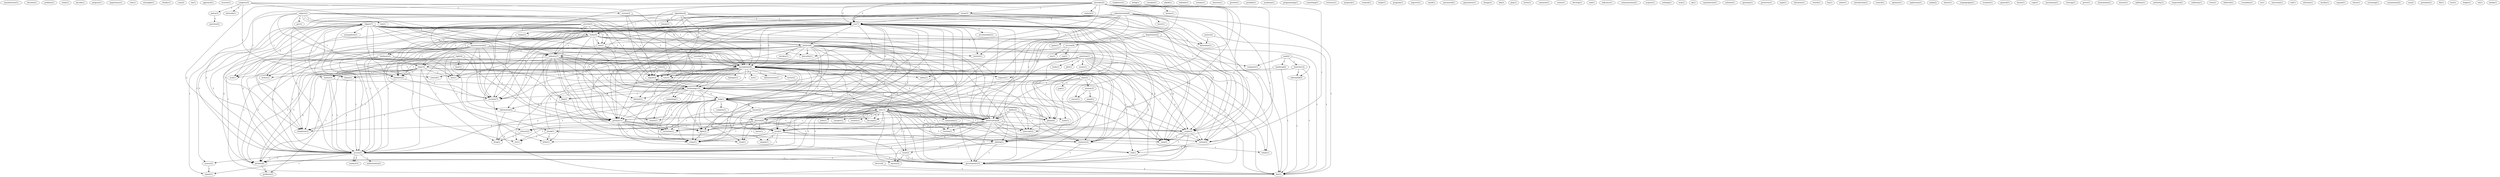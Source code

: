 digraph G {
  manufacturer [ label="manufacturer(1)" ];
  decision [ label="decision(1)" ];
  problem [ label="problem(1)" ];
  claim [ label="claim(1)" ];
  decode [ label="decode(1)" ];
  propose [ label="propose(1)" ];
  importance [ label="importance(1)" ];
  role [ label="role(1)" ];
  sternlight [ label="sternlight(1)" ];
  vitality [ label="vitality(1)" ];
  case [ label="case(2)" ];
  rm [ label="rm(1)" ];
  approach [ label="approach(1)" ];
  oversee [ label="oversee(1)" ];
  congress [ label="congress(3)" ];
  intensify [ label="intensify(1)" ];
  policy [ label="policy(3)" ];
  review [ label="review(3)" ];
  industry [ label="industry(7)" ];
  encryption [ label="encryption(26)" ];
  initiative [ label="initiative(2)" ];
  vladimirov [ label="vladimirov(1)" ];
  bring [ label="bring(1)" ];
  consider [ label="consider(1)" ];
  shield [ label="shield(1)" ];
  help [ label="help(2)" ];
  law [ label="law(13)" ];
  ensure [ label="ensure(2)" ];
  compete [ label="compete(1)" ];
  prevent [ label="prevent(4)" ];
  release [ label="release(2)" ];
  phone [ label="phone(4)" ];
  information [ label="information(2)" ];
  drug [ label="drug(1)" ];
  enforcement [ label="enforcement(9)" ];
  privacy [ label="privacy(11)" ];
  terrorism [ label="terrorism(1)" ];
  fight [ label="fight(2)" ];
  need [ label="need(2)" ];
  business [ label="business(3)" ];
  crime [ label="crime(1)" ];
  bullshit [ label="bullshit(1)" ];
  provides [ label="provides(5)" ];
  content [ label="content(2)" ];
  sense [ label="sense(2)" ];
  use [ label="use(4)" ];
  use [ label="use(7)" ];
  access [ label="access(2)" ];
  crypto [ label="crypto(5)" ];
  means [ label="means(1)" ];
  outlaw [ label="outlaw(2)" ];
  step [ label="step(2)" ];
  intercept [ label="intercept(2)" ];
  security [ label="security(7)" ];
  access [ label="access(5)" ];
  scheme [ label="scheme(1)" ];
  function [ label="function(1)" ];
  subject [ label="subject(1)" ];
  gov [ label="gov(1)" ];
  clipper [ label="clipper(7)" ];
  text [ label="text(1)" ];
  announcement [ label="announcement(2)" ];
  control [ label="control(1)" ];
  export [ label="export(2)" ];
  ncsl [ label="ncsl(1)" ];
  chip [ label="chip(10)" ];
  export [ label="export(3)" ];
  nist [ label="nist(1)" ];
  csrc [ label="csrc(1)" ];
  growth [ label="growth(1)" ];
  department [ label="department(2)" ];
  escrow [ label="escrow(6)" ];
  point [ label="point(1)" ];
  determine [ label="determine(1)" ];
  key [ label="key(1)" ];
  prohibit [ label="prohibit(1)" ];
  academia [ label="academia(1)" ];
  programming [ label="programming(1)" ];
  something [ label="something(1)" ];
  torrance [ label="torrance(1)" ];
  proposal [ label="proposal(1)" ];
  hide [ label="hide(2)" ];
  snooper [ label="snooper(1)" ];
  resolve [ label="resolve(1)" ];
  decrypt [ label="decrypt(2)" ];
  community [ label="community(1)" ];
  citizen [ label="citizen(1)" ];
  tell [ label="tell(1)" ];
  trust [ label="trust(2)" ];
  tension [ label="tension(1)" ];
  misuse [ label="misuse(2)" ];
  abiding [ label="abiding(1)" ];
  trust [ label="trust(2)" ];
  government [ label="government(15)" ];
  wanted [ label="wanted(1)" ];
  right [ label="right(4)" ];
  bear [ label="bear(1)" ];
  break [ label="break(1)" ];
  matter [ label="matter(3)" ];
  product [ label="product(6)" ];
  helps [ label="helps(1)" ];
  program [ label="program(1)" ];
  improve [ label="improve(1)" ];
  ability [ label="ability(2)" ];
  state [ label="state(1)" ];
  mail [ label="mail(2)" ];
  computer [ label="computer(1)" ];
  hamburg [ label="hamburg(4)" ];
  bontchev [ label="bontchev(3)" ];
  informatik [ label="informatik(3)" ];
  edge [ label="edge(1)" ];
  smell [ label="smell(1)" ];
  announced [ label="announced(1)" ];
  guarantees [ label="guarantees(1)" ];
  design [ label="design(1)" ];
  bla [ label="bla(2)" ];
  run [ label="run(1)" ];
  obscurity [ label="obscurity(1)" ];
  see [ label="see(1)" ];
  play [ label="play(1)" ];
  algorithm [ label="algorithm(4)" ];
  today [ label="today(6)" ];
  protect [ label="protect(8)" ];
  remain [ label="remain(1)" ];
  assess [ label="assess(2)" ];
  assure [ label="assure(1)" ];
  report [ label="report(1)" ];
  invite [ label="invite(1)" ];
  comment [ label="comment(1)" ];
  center [ label="center(1)" ];
  develop [ label="develop(1)" ];
  provide [ label="provide(5)" ];
  hardware [ label="hardware(2)" ];
  one [ label="one(1)" ];
  claims [ label="claims(1)" ];
  end [ label="end(1)" ];
  indicates [ label="indicates(1)" ];
  communication [ label="communication(1)" ];
  acquire [ label="acquire(1)" ];
  nothing [ label="nothing(1)" ];
  won [ label="won(1)" ];
  monopolism [ label="monopolism(1)" ];
  technology [ label="technology(15)" ];
  doesn [ label="doesn(2)" ];
  doesn [ label="doesn(1)" ];
  telephone [ label="telephone(3)" ];
  writes [ label="writes(1)" ];
  ok [ label="ok(1)" ];
  manufacture [ label="manufacture(1)" ];
  restrict [ label="restrict(1)" ];
  accommodate [ label="accommodate(1)" ];
  help [ label="help(1)" ];
  latter [ label="latter(1)" ];
  etc [ label="etc(1)" ];
  bribe [ label="bribe(1)" ];
  steal [ label="steal(1)" ];
  question [ label="question(2)" ];
  solution [ label="solution(1)" ];
  germany [ label="germany(1)" ];
  preserves [ label="preserves(1)" ];
  voice [ label="voice(3)" ];
  decides [ label="decides(1)" ];
  nope [ label="nope(1)" ];
  threatens [ label="threatens(1)" ];
  sword [ label="sword(1)" ];
  fax [ label="fax(1)" ];
  order [ label="order(1)" ];
  administration [ label="administration(6)" ];
  leave [ label="leave(1)" ];
  safety [ label="safety(1)" ];
  find [ label="find(2)" ];
  device [ label="device(4)" ];
  introduction [ label="introduction(1)" ];
  council [ label="council(1)" ];
  time [ label="time(2)" ];
  pop [ label="pop(1)" ];
  system [ label="system(3)" ];
  optimist [ label="optimist(1)" ];
  mykotronx [ label="mykotronx(1)" ];
  mafia [ label="mafia(2)" ];
  interest [ label="interest(1)" ];
  future [ label="future(1)" ];
  american [ label="american(1)" ];
  looks [ label="looks(1)" ];
  plot [ label="plot(1)" ];
  seems [ label="seems(1)" ];
  whole [ label="whole(1)" ];
  cryptography [ label="cryptography(1)" ];
  act [ label="act(1)" ];
  infrastructure [ label="infrastructure(1)" ];
  sector [ label="sector(1)" ];
  computing [ label="computing(1)" ];
  dialogue [ label="dialogue(1)" ];
  evaluate [ label="evaluate(1)" ];
  general [ label="general(1)" ];
  house [ label="house(1)" ];
  vogt [ label="vogt(1)" ];
  mechanism [ label="mechanism(1)" ];
  request [ label="request(1)" ];
  wiretap [ label="wiretap(1)" ];
  authorization [ label="authorization(1)" ];
  conduct [ label="conduct(1)" ];
  prove [ label="prove(1)" ];
  employ [ label="employ(1)" ];
  panel [ label="panel(1)" ];
  formulation [ label="formulation(1)" ];
  vesselin [ label="vesselin(3)" ];
  strasse [ label="strasse(1)" ];
  addition [ label="addition(1)" ];
  authority [ label="authority(1)" ];
  produces [ label="produces(1)" ];
  respected [ label="respected(1)" ];
  california [ label="california(1)" ];
  justice [ label="justice(2)" ];
  virus [ label="virus(1)" ];
  believed [ label="believed(1)" ];
  american [ label="american(1)" ];
  scrambles [ label="scrambles(1)" ];
  re [ label="re(1)" ];
  university [ label="university(1)" ];
  sell [ label="sell(1)" ];
  attorney [ label="attorney(1)" ];
  facility [ label="facility(1)" ];
  expand [ label="expand(1)" ];
  listen [ label="listen(1)" ];
  screening [ label="screening(1)" ];
  examination [ label="examination(2)" ];
  nsa [ label="nsa(2)" ];
  president [ label="president(1)" ];
  fbi [ label="fbi(1)" ];
  test [ label="test(1)" ];
  forget [ label="forget(1)" ];
  tel [ label="tel(1)" ];
  koelln [ label="koelln(1)" ];
  congress -> intensify [ label="1" ];
  congress -> policy [ label="1" ];
  congress -> review [ label="1" ];
  congress -> industry [ label="2" ];
  congress -> encryption [ label="1" ];
  congress -> initiative [ label="1" ];
  help -> law [ label="1" ];
  help -> ensure [ label="1" ];
  help -> compete [ label="1" ];
  help -> prevent [ label="1" ];
  help -> release [ label="2" ];
  help -> phone [ label="1" ];
  help -> information [ label="2" ];
  help -> drug [ label="1" ];
  help -> enforcement [ label="1" ];
  help -> privacy [ label="1" ];
  help -> terrorism [ label="1" ];
  help -> fight [ label="1" ];
  help -> need [ label="1" ];
  help -> business [ label="1" ];
  help -> crime [ label="1" ];
  provides -> content [ label="2" ];
  provides -> law [ label="2" ];
  provides -> sense [ label="1" ];
  provides -> use [ label="2" ];
  provides -> prevent [ label="1" ];
  provides -> phone [ label="1" ];
  provides -> encryption [ label="1" ];
  provides -> use [ label="2" ];
  provides -> enforcement [ label="2" ];
  provides -> access [ label="2" ];
  provides -> crypto [ label="1" ];
  provides -> means [ label="1" ];
  provides -> outlaw [ label="1" ];
  provides -> step [ label="1" ];
  provides -> intercept [ label="1" ];
  provides -> security [ label="1" ];
  provides -> access [ label="2" ];
  subject -> gov [ label="1" ];
  subject -> clipper [ label="1" ];
  subject -> text [ label="1" ];
  subject -> announcement [ label="1" ];
  subject -> control [ label="1" ];
  subject -> export [ label="1" ];
  subject -> ncsl [ label="1" ];
  subject -> chip [ label="1" ];
  subject -> export [ label="1" ];
  subject -> nist [ label="1" ];
  subject -> csrc [ label="1" ];
  department -> escrow [ label="1" ];
  department -> point [ label="1" ];
  department -> determine [ label="1" ];
  department -> key [ label="1" ];
  law -> hide [ label="1" ];
  law -> snooper [ label="1" ];
  law -> prevent [ label="1" ];
  law -> resolve [ label="1" ];
  law -> phone [ label="1" ];
  law -> decrypt [ label="1" ];
  law -> industry [ label="2" ];
  law -> encryption [ label="1" ];
  law -> community [ label="1" ];
  law -> enforcement [ label="9" ];
  law -> access [ label="3" ];
  law -> privacy [ label="1" ];
  law -> crypto [ label="1" ];
  law -> terrorism [ label="1" ];
  law -> fight [ label="1" ];
  law -> outlaw [ label="1" ];
  law -> need [ label="1" ];
  law -> citizen [ label="1" ];
  law -> tell [ label="1" ];
  law -> trust [ label="1" ];
  law -> intercept [ label="1" ];
  law -> tension [ label="1" ];
  law -> misuse [ label="1" ];
  law -> abiding [ label="3" ];
  law -> access [ label="3" ];
  law -> trust [ label="1" ];
  law -> government [ label="3" ];
  law -> crime [ label="1" ];
  right -> bear [ label="2" ];
  right -> break [ label="1" ];
  right -> encryption [ label="3" ];
  right -> matter [ label="2" ];
  right -> privacy [ label="1" ];
  right -> product [ label="3" ];
  ability -> phone [ label="1" ];
  ability -> decrypt [ label="1" ];
  ability -> enforcement [ label="1" ];
  ability -> state [ label="1" ];
  ability -> intercept [ label="1" ];
  sense -> use [ label="1" ];
  sense -> prevent [ label="1" ];
  sense -> encryption [ label="1" ];
  sense -> use [ label="1" ];
  sense -> privacy [ label="1" ];
  sense -> crypto [ label="1" ];
  sense -> outlaw [ label="1" ];
  sense -> step [ label="1" ];
  sense -> security [ label="1" ];
  mail -> computer [ label="1" ];
  mail -> hamburg [ label="1" ];
  mail -> bontchev [ label="1" ];
  mail -> informatik [ label="1" ];
  escrow -> run [ label="1" ];
  escrow -> obscurity [ label="1" ];
  escrow -> see [ label="1" ];
  algorithm -> use [ label="1" ];
  algorithm -> today [ label="1" ];
  algorithm -> protect [ label="1" ];
  algorithm -> use [ label="1" ];
  algorithm -> remain [ label="1" ];
  algorithm -> assess [ label="1" ];
  algorithm -> obscurity [ label="1" ];
  algorithm -> assure [ label="1" ];
  algorithm -> report [ label="1" ];
  algorithm -> security [ label="1" ];
  algorithm -> key [ label="1" ];
  ensure -> use [ label="1" ];
  ensure -> use [ label="1" ];
  ensure -> enforcement [ label="1" ];
  ensure -> terrorism [ label="1" ];
  ensure -> fight [ label="1" ];
  ensure -> need [ label="1" ];
  ensure -> crime [ label="1" ];
  provide -> hardware [ label="1" ];
  provide -> prevent [ label="1" ];
  provide -> today [ label="1" ];
  provide -> one [ label="1" ];
  provide -> claims [ label="1" ];
  provide -> encryption [ label="3" ];
  provide -> access [ label="2" ];
  provide -> privacy [ label="2" ];
  provide -> product [ label="2" ];
  provide -> abiding [ label="1" ];
  provide -> access [ label="2" ];
  provide -> key [ label="1" ];
  clipper -> monopolism [ label="1" ];
  clipper -> prevent [ label="1" ];
  clipper -> today [ label="1" ];
  clipper -> one [ label="1" ];
  clipper -> industry [ label="1" ];
  clipper -> encryption [ label="3" ];
  clipper -> enforcement [ label="3" ];
  clipper -> matter [ label="1" ];
  clipper -> access [ label="3" ];
  clipper -> privacy [ label="1" ];
  clipper -> ncsl [ label="2" ];
  clipper -> technology [ label="2" ];
  clipper -> need [ label="1" ];
  clipper -> nist [ label="2" ];
  clipper -> initiative [ label="1" ];
  clipper -> security [ label="1" ];
  clipper -> doesn [ label="1" ];
  clipper -> abiding [ label="1" ];
  clipper -> access [ label="3" ];
  clipper -> csrc [ label="2" ];
  clipper -> doesn [ label="1" ];
  clipper -> telephone [ label="1" ];
  clipper -> writes [ label="1" ];
  use -> hardware [ label="1" ];
  use -> prevent [ label="1" ];
  use -> release [ label="1" ];
  use -> today [ label="2" ];
  use -> phone [ label="1" ];
  use -> protect [ label="1" ];
  use -> information [ label="1" ];
  use -> restrict [ label="1" ];
  use -> industry [ label="1" ];
  use -> accommodate [ label="1" ];
  use -> encryption [ label="1" ];
  use -> enforcement [ label="1" ];
  use -> access [ label="1" ];
  use -> privacy [ label="2" ];
  use -> crypto [ label="1" ];
  use -> technology [ label="2" ];
  use -> chip [ label="2" ];
  use -> outlaw [ label="1" ];
  use -> step [ label="1" ];
  use -> help [ label="1" ];
  use -> access [ label="1" ];
  use -> government [ label="2" ];
  hardware -> encryption [ label="1" ];
  hardware -> access [ label="1" ];
  hardware -> product [ label="1" ];
  hardware -> access [ label="1" ];
  hardware -> key [ label="1" ];
  prevent -> release [ label="1" ];
  prevent -> break [ label="1" ];
  prevent -> latter [ label="1" ];
  prevent -> encryption [ label="1" ];
  prevent -> use [ label="1" ];
  prevent -> etc [ label="1" ];
  prevent -> crypto [ label="1" ];
  prevent -> bribe [ label="1" ];
  prevent -> outlaw [ label="1" ];
  prevent -> step [ label="1" ];
  prevent -> steal [ label="1" ];
  policy -> question [ label="2" ];
  review -> export [ label="1" ];
  review -> use [ label="1" ];
  review -> export [ label="1" ];
  release -> drug [ label="1" ];
  break -> encryption [ label="1" ];
  break -> etc [ label="1" ];
  break -> bribe [ label="1" ];
  break -> steal [ label="1" ];
  today -> phone [ label="1" ];
  today -> protect [ label="1" ];
  today -> information [ label="1" ];
  today -> one [ label="1" ];
  today -> industry [ label="1" ];
  today -> enforcement [ label="1" ];
  today -> privacy [ label="2" ];
  today -> technology [ label="1" ];
  today -> initiative [ label="1" ];
  today -> help [ label="1" ];
  today -> security [ label="1" ];
  today -> telephone [ label="1" ];
  announcement -> industry [ label="1" ];
  announcement -> encryption [ label="1" ];
  announcement -> enforcement [ label="1" ];
  announcement -> privacy [ label="1" ];
  announcement -> ncsl [ label="1" ];
  announcement -> nist [ label="1" ];
  announcement -> initiative [ label="1" ];
  announcement -> security [ label="1" ];
  announcement -> csrc [ label="1" ];
  announcement -> telephone [ label="1" ];
  announcement -> writes [ label="1" ];
  voice -> control [ label="1" ];
  voice -> export [ label="1" ];
  voice -> export [ label="1" ];
  voice -> business [ label="1" ];
  voice -> government [ label="1" ];
  phone -> use [ label="1" ];
  protect -> information [ label="3" ];
  protect -> drug [ label="1" ];
  protect -> computer [ label="1" ];
  protect -> decrypt [ label="1" ];
  protect -> decides [ label="1" ];
  protect -> industry [ label="1" ];
  protect -> encryption [ label="1" ];
  protect -> enforcement [ label="1" ];
  protect -> privacy [ label="6" ];
  protect -> etc [ label="1" ];
  protect -> terrorism [ label="1" ];
  protect -> bribe [ label="1" ];
  protect -> fight [ label="1" ];
  protect -> technology [ label="1" ];
  protect -> need [ label="1" ];
  protect -> obscurity [ label="1" ];
  protect -> citizen [ label="1" ];
  protect -> misuse [ label="1" ];
  protect -> help [ label="1" ];
  protect -> security [ label="1" ];
  protect -> abiding [ label="1" ];
  protect -> business [ label="1" ];
  protect -> steal [ label="1" ];
  protect -> government [ label="1" ];
  protect -> crime [ label="1" ];
  protect -> key [ label="1" ];
  information -> drug [ label="1" ];
  information -> privacy [ label="1" ];
  one -> restrict [ label="1" ];
  one -> encryption [ label="1" ];
  one -> use [ label="1" ];
  one -> enforcement [ label="1" ];
  one -> access [ label="2" ];
  one -> technology [ label="1" ];
  one -> access [ label="2" ];
  administration -> restrict [ label="2" ];
  administration -> encryption [ label="3" ];
  administration -> export [ label="1" ];
  administration -> use [ label="2" ];
  administration -> enforcement [ label="1" ];
  administration -> access [ label="2" ];
  administration -> privacy [ label="1" ];
  administration -> crypto [ label="2" ];
  administration -> outlaw [ label="1" ];
  administration -> export [ label="1" ];
  administration -> tell [ label="1" ];
  administration -> leave [ label="1" ];
  administration -> determine [ label="1" ];
  administration -> safety [ label="1" ];
  administration -> access [ label="2" ];
  administration -> find [ label="2" ];
  administration -> key [ label="1" ];
  device -> key [ label="1" ];
  time -> pop [ label="1" ];
  time -> enforcement [ label="1" ];
  time -> system [ label="1" ];
  time -> state [ label="1" ];
  time -> technology [ label="1" ];
  time -> intercept [ label="1" ];
  industry -> encryption [ label="1" ];
  industry -> enforcement [ label="2" ];
  industry -> privacy [ label="2" ];
  industry -> terrorism [ label="1" ];
  industry -> fight [ label="1" ];
  industry -> need [ label="1" ];
  industry -> interest [ label="1" ];
  industry -> initiative [ label="1" ];
  industry -> help [ label="1" ];
  industry -> security [ label="1" ];
  industry -> telephone [ label="1" ];
  industry -> find [ label="1" ];
  industry -> crime [ label="1" ];
  american -> encryption [ label="3" ];
  american -> looks [ label="1" ];
  american -> matter [ label="3" ];
  american -> plot [ label="1" ];
  american -> crypto [ label="2" ];
  american -> seems [ label="2" ];
  american -> fight [ label="1" ];
  american -> product [ label="3" ];
  american -> business [ label="1" ];
  american -> government [ label="2" ];
  american -> whole [ label="1" ];
  encryption -> community [ label="1" ];
  encryption -> export [ label="1" ];
  encryption -> use [ label="5" ];
  encryption -> act [ label="1" ];
  encryption -> enforcement [ label="3" ];
  encryption -> privacy [ label="4" ];
  encryption -> etc [ label="2" ];
  encryption -> ncsl [ label="1" ];
  encryption -> crypto [ label="3" ];
  encryption -> infrastructure [ label="1" ];
  encryption -> terrorism [ label="1" ];
  encryption -> bribe [ label="2" ];
  encryption -> sector [ label="1" ];
  encryption -> fight [ label="1" ];
  encryption -> technology [ label="4" ];
  encryption -> outlaw [ label="3" ];
  encryption -> export [ label="1" ];
  encryption -> need [ label="1" ];
  encryption -> computing [ label="1" ];
  encryption -> dialogue [ label="1" ];
  encryption -> nist [ label="1" ];
  encryption -> tell [ label="1" ];
  encryption -> step [ label="2" ];
  encryption -> tension [ label="1" ];
  encryption -> interest [ label="1" ];
  encryption -> product [ label="4" ];
  encryption -> help [ label="3" ];
  encryption -> safety [ label="1" ];
  encryption -> business [ label="2" ];
  encryption -> csrc [ label="1" ];
  encryption -> steal [ label="2" ];
  encryption -> government [ label="1" ];
  encryption -> find [ label="1" ];
  encryption -> crime [ label="1" ];
  export -> use [ label="1" ];
  export -> crypto [ label="1" ];
  export -> technology [ label="1" ];
  use -> enforcement [ label="1" ];
  use -> access [ label="1" ];
  use -> privacy [ label="2" ];
  use -> crypto [ label="1" ];
  use -> technology [ label="2" ];
  use -> chip [ label="2" ];
  use -> outlaw [ label="1" ];
  use -> step [ label="1" ];
  use -> help [ label="1" ];
  use -> access [ label="1" ];
  use -> government [ label="2" ];
  hamburg -> request [ label="1" ];
  hamburg -> key [ label="1" ];
  enforcement -> access [ label="2" ];
  enforcement -> crypto [ label="1" ];
  enforcement -> terrorism [ label="1" ];
  enforcement -> fight [ label="1" ];
  enforcement -> outlaw [ label="1" ];
  enforcement -> need [ label="1" ];
  enforcement -> tell [ label="1" ];
  enforcement -> intercept [ label="1" ];
  enforcement -> tension [ label="1" ];
  enforcement -> access [ label="2" ];
  enforcement -> government [ label="2" ];
  enforcement -> crime [ label="1" ];
  matter -> access [ label="1" ];
  matter -> technology [ label="1" ];
  matter -> product [ label="2" ];
  matter -> access [ label="1" ];
  access -> assess [ label="1" ];
  access -> authorization [ label="1" ];
  access -> report [ label="1" ];
  access -> product [ label="1" ];
  access -> conduct [ label="1" ];
  access -> government [ label="1" ];
  privacy -> terrorism [ label="1" ];
  privacy -> fight [ label="1" ];
  privacy -> need [ label="2" ];
  privacy -> help [ label="1" ];
  privacy -> business [ label="1" ];
  privacy -> telephone [ label="1" ];
  privacy -> employ [ label="1" ];
  privacy -> government [ label="3" ];
  privacy -> crime [ label="1" ];
  system -> panel [ label="1" ];
  system -> assure [ label="1" ];
  crypto -> outlaw [ label="2" ];
  crypto -> tell [ label="1" ];
  crypto -> step [ label="2" ];
  crypto -> product [ label="1" ];
  vesselin -> chip [ label="1" ];
  vesselin -> nist [ label="1" ];
  vesselin -> request [ label="1" ];
  vesselin -> csrc [ label="1" ];
  vesselin -> key [ label="1" ];
  fight -> crime [ label="1" ];
  technology -> outlaw [ label="1" ];
  technology -> export [ label="1" ];
  technology -> need [ label="1" ];
  technology -> computing [ label="1" ];
  technology -> citizen [ label="1" ];
  technology -> step [ label="1" ];
  technology -> intercept [ label="2" ];
  technology -> interest [ label="1" ];
  technology -> help [ label="3" ];
  technology -> security [ label="1" ];
  technology -> abiding [ label="1" ];
  technology -> access [ label="2" ];
  technology -> business [ label="1" ];
  technology -> government [ label="1" ];
  technology -> find [ label="1" ];
  technology -> crime [ label="1" ];
  chip -> need [ label="1" ];
  chip -> nist [ label="1" ];
  chip -> step [ label="1" ];
  chip -> initiative [ label="1" ];
  chip -> produces [ label="1" ];
  chip -> security [ label="1" ];
  chip -> doesn [ label="1" ];
  chip -> abiding [ label="1" ];
  chip -> access [ label="3" ];
  chip -> csrc [ label="1" ];
  chip -> doesn [ label="1" ];
  chip -> telephone [ label="1" ];
  chip -> writes [ label="1" ];
  outlaw -> tell [ label="1" ];
  assess -> report [ label="1" ];
  need -> abiding [ label="2" ];
  need -> access [ label="2" ];
  need -> business [ label="1" ];
  need -> employ [ label="1" ];
  need -> government [ label="1" ];
  need -> crime [ label="1" ];
  justice -> determine [ label="1" ];
  justice -> key [ label="1" ];
  american -> product [ label="3" ];
  american -> business [ label="1" ];
  american -> government [ label="2" ];
  american -> whole [ label="1" ];
  trust -> product [ label="1" ];
  trust -> misuse [ label="1" ];
  trust -> government [ label="1" ];
  initiative -> security [ label="1" ];
  initiative -> telephone [ label="1" ];
  product -> produces [ label="1" ];
  help -> business [ label="1" ];
  help -> crime [ label="1" ];
  security -> telephone [ label="1" ];
  security -> key [ label="2" ];
  doesn -> access [ label="1" ];
  abiding -> access [ label="1" ];
  abiding -> trust [ label="1" ];
  abiding -> government [ label="1" ];
  bontchev -> csrc [ label="1" ];
  bontchev -> informatik [ label="2" ];
  bontchev -> key [ label="1" ];
  access -> conduct [ label="1" ];
  access -> government [ label="1" ];
  business -> government [ label="1" ];
  business -> whole [ label="1" ];
  informatik -> key [ label="1" ];
  trust -> government [ label="1" ];
  government -> key [ label="2" ];
  find -> crime [ label="1" ];
}
